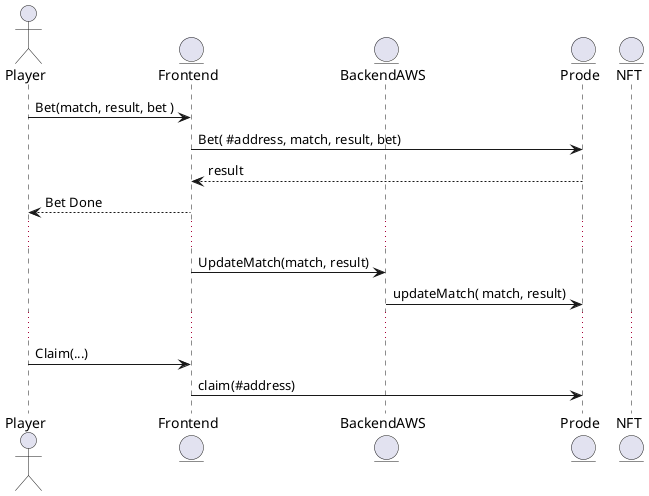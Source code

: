 @startuml


actor Player
entity Frontend
entity BackendAWS
entity Prode 
entity NFT

Player -> Frontend : Bet(match, result, bet )
Frontend -> Prode : Bet( #address, match, result, bet)
Prode --> Frontend : result
Frontend -->Player : Bet Done
...
Frontend -> BackendAWS : UpdateMatch(match, result)
BackendAWS -> Prode : updateMatch( match, result)
...
Player -> Frontend : Claim(...)
Frontend -> Prode: claim(#address)


@enduml